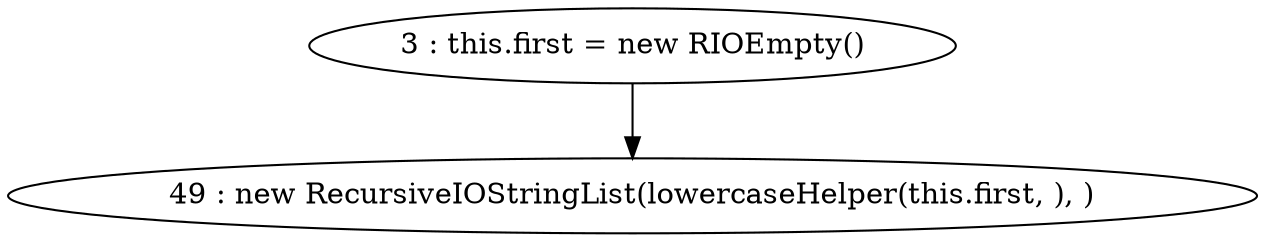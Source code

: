 digraph G {
"3 : this.first = new RIOEmpty()"
"3 : this.first = new RIOEmpty()" -> "49 : new RecursiveIOStringList(lowercaseHelper(this.first, ), )"
"49 : new RecursiveIOStringList(lowercaseHelper(this.first, ), )"
}
